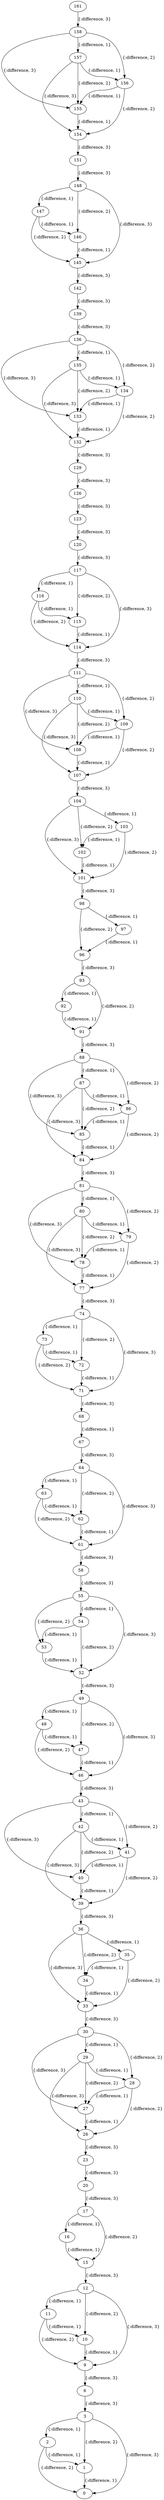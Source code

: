 strict digraph {
    53
    26
    115
    85
    33
    96
    1
    80
    62
    11
    134
    147
    110
    71
    6
    2
    23
    58
    20
    151
    136
    107
    61
    126
    52
    72
    158
    48
    84
    116
    49
    29
    98
    73
    16
    55
    43
    12
    123
    9
    154
    54
    63
    36
    15
    104
    92
    87
    27
    133
    139
    46
    67
    88
    146
    68
    77
    117
    114
    79
    34
    132
    101
    81
    0
    47
    10
    74
    42
    102
    156
    135
    78
    91
    120
    28
    3
    39
    161
    40
    64
    103
    17
    155
    97
    148
    145
    108
    35
    30
    111
    129
    109
    157
    86
    93
    41
    142
    53 -> 52 [label="{:difference, 1}"; weight=1]
    26 -> 23 [label="{:difference, 3}"; weight=1]
    115 -> 114 [label="{:difference, 1}"; weight=1]
    85 -> 84 [label="{:difference, 1}"; weight=1]
    33 -> 30 [label="{:difference, 3}"; weight=1]
    96 -> 93 [label="{:difference, 3}"; weight=1]
    1 -> 0 [label="{:difference, 1}"; weight=1]
    80 -> 78 [label="{:difference, 2}"; weight=1]
    80 -> 77 [label="{:difference, 3}"; weight=1]
    80 -> 79 [label="{:difference, 1}"; weight=1]
    62 -> 61 [label="{:difference, 1}"; weight=1]
    11 -> 9 [label="{:difference, 2}"; weight=1]
    11 -> 10 [label="{:difference, 1}"; weight=1]
    134 -> 133 [label="{:difference, 1}"; weight=1]
    134 -> 132 [label="{:difference, 2}"; weight=1]
    147 -> 145 [label="{:difference, 2}"; weight=1]
    147 -> 146 [label="{:difference, 1}"; weight=1]
    110 -> 108 [label="{:difference, 2}"; weight=1]
    110 -> 107 [label="{:difference, 3}"; weight=1]
    110 -> 109 [label="{:difference, 1}"; weight=1]
    71 -> 68 [label="{:difference, 3}"; weight=1]
    6 -> 3 [label="{:difference, 3}"; weight=1]
    2 -> 1 [label="{:difference, 1}"; weight=1]
    2 -> 0 [label="{:difference, 2}"; weight=1]
    23 -> 20 [label="{:difference, 3}"; weight=1]
    58 -> 55 [label="{:difference, 3}"; weight=1]
    20 -> 17 [label="{:difference, 3}"; weight=1]
    151 -> 148 [label="{:difference, 3}"; weight=1]
    136 -> 134 [label="{:difference, 2}"; weight=1]
    136 -> 133 [label="{:difference, 3}"; weight=1]
    136 -> 135 [label="{:difference, 1}"; weight=1]
    107 -> 104 [label="{:difference, 3}"; weight=1]
    61 -> 58 [label="{:difference, 3}"; weight=1]
    126 -> 123 [label="{:difference, 3}"; weight=1]
    52 -> 49 [label="{:difference, 3}"; weight=1]
    72 -> 71 [label="{:difference, 1}"; weight=1]
    158 -> 157 [label="{:difference, 1}"; weight=1]
    158 -> 156 [label="{:difference, 2}"; weight=1]
    158 -> 155 [label="{:difference, 3}"; weight=1]
    48 -> 46 [label="{:difference, 2}"; weight=1]
    48 -> 47 [label="{:difference, 1}"; weight=1]
    84 -> 81 [label="{:difference, 3}"; weight=1]
    116 -> 114 [label="{:difference, 2}"; weight=1]
    116 -> 115 [label="{:difference, 1}"; weight=1]
    49 -> 48 [label="{:difference, 1}"; weight=1]
    49 -> 46 [label="{:difference, 3}"; weight=1]
    49 -> 47 [label="{:difference, 2}"; weight=1]
    29 -> 28 [label="{:difference, 1}"; weight=1]
    29 -> 26 [label="{:difference, 3}"; weight=1]
    29 -> 27 [label="{:difference, 2}"; weight=1]
    98 -> 97 [label="{:difference, 1}"; weight=1]
    98 -> 96 [label="{:difference, 2}"; weight=1]
    73 -> 71 [label="{:difference, 2}"; weight=1]
    73 -> 72 [label="{:difference, 1}"; weight=1]
    16 -> 15 [label="{:difference, 1}"; weight=1]
    55 -> 54 [label="{:difference, 1}"; weight=1]
    55 -> 52 [label="{:difference, 3}"; weight=1]
    55 -> 53 [label="{:difference, 2}"; weight=1]
    43 -> 40 [label="{:difference, 3}"; weight=1]
    43 -> 42 [label="{:difference, 1}"; weight=1]
    43 -> 41 [label="{:difference, 2}"; weight=1]
    12 -> 9 [label="{:difference, 3}"; weight=1]
    12 -> 10 [label="{:difference, 2}"; weight=1]
    12 -> 11 [label="{:difference, 1}"; weight=1]
    123 -> 120 [label="{:difference, 3}"; weight=1]
    9 -> 6 [label="{:difference, 3}"; weight=1]
    154 -> 151 [label="{:difference, 3}"; weight=1]
    54 -> 52 [label="{:difference, 2}"; weight=1]
    54 -> 53 [label="{:difference, 1}"; weight=1]
    63 -> 62 [label="{:difference, 1}"; weight=1]
    63 -> 61 [label="{:difference, 2}"; weight=1]
    36 -> 33 [label="{:difference, 3}"; weight=1]
    36 -> 34 [label="{:difference, 2}"; weight=1]
    36 -> 35 [label="{:difference, 1}"; weight=1]
    15 -> 12 [label="{:difference, 3}"; weight=1]
    104 -> 103 [label="{:difference, 1}"; weight=1]
    104 -> 102 [label="{:difference, 2}"; weight=1]
    104 -> 101 [label="{:difference, 3}"; weight=1]
    92 -> 91 [label="{:difference, 1}"; weight=1]
    87 -> 85 [label="{:difference, 2}"; weight=1]
    87 -> 86 [label="{:difference, 1}"; weight=1]
    87 -> 84 [label="{:difference, 3}"; weight=1]
    27 -> 26 [label="{:difference, 1}"; weight=1]
    133 -> 132 [label="{:difference, 1}"; weight=1]
    139 -> 136 [label="{:difference, 3}"; weight=1]
    46 -> 43 [label="{:difference, 3}"; weight=1]
    67 -> 64 [label="{:difference, 3}"; weight=1]
    88 -> 85 [label="{:difference, 3}"; weight=1]
    88 -> 86 [label="{:difference, 2}"; weight=1]
    88 -> 87 [label="{:difference, 1}"; weight=1]
    146 -> 145 [label="{:difference, 1}"; weight=1]
    68 -> 67 [label="{:difference, 1}"; weight=1]
    77 -> 74 [label="{:difference, 3}"; weight=1]
    117 -> 114 [label="{:difference, 3}"; weight=1]
    117 -> 116 [label="{:difference, 1}"; weight=1]
    117 -> 115 [label="{:difference, 2}"; weight=1]
    114 -> 111 [label="{:difference, 3}"; weight=1]
    79 -> 78 [label="{:difference, 1}"; weight=1]
    79 -> 77 [label="{:difference, 2}"; weight=1]
    34 -> 33 [label="{:difference, 1}"; weight=1]
    132 -> 129 [label="{:difference, 3}"; weight=1]
    101 -> 98 [label="{:difference, 3}"; weight=1]
    81 -> 78 [label="{:difference, 3}"; weight=1]
    81 -> 80 [label="{:difference, 1}"; weight=1]
    81 -> 79 [label="{:difference, 2}"; weight=1]
    47 -> 46 [label="{:difference, 1}"; weight=1]
    10 -> 9 [label="{:difference, 1}"; weight=1]
    74 -> 73 [label="{:difference, 1}"; weight=1]
    74 -> 71 [label="{:difference, 3}"; weight=1]
    74 -> 72 [label="{:difference, 2}"; weight=1]
    42 -> 40 [label="{:difference, 2}"; weight=1]
    42 -> 39 [label="{:difference, 3}"; weight=1]
    42 -> 41 [label="{:difference, 1}"; weight=1]
    102 -> 101 [label="{:difference, 1}"; weight=1]
    156 -> 154 [label="{:difference, 2}"; weight=1]
    156 -> 155 [label="{:difference, 1}"; weight=1]
    135 -> 134 [label="{:difference, 1}"; weight=1]
    135 -> 133 [label="{:difference, 2}"; weight=1]
    135 -> 132 [label="{:difference, 3}"; weight=1]
    78 -> 77 [label="{:difference, 1}"; weight=1]
    91 -> 88 [label="{:difference, 3}"; weight=1]
    120 -> 117 [label="{:difference, 3}"; weight=1]
    28 -> 26 [label="{:difference, 2}"; weight=1]
    28 -> 27 [label="{:difference, 1}"; weight=1]
    3 -> 1 [label="{:difference, 2}"; weight=1]
    3 -> 2 [label="{:difference, 1}"; weight=1]
    3 -> 0 [label="{:difference, 3}"; weight=1]
    39 -> 36 [label="{:difference, 3}"; weight=1]
    161 -> 158 [label="{:difference, 3}"; weight=1]
    40 -> 39 [label="{:difference, 1}"; weight=1]
    64 -> 62 [label="{:difference, 2}"; weight=1]
    64 -> 63 [label="{:difference, 1}"; weight=1]
    64 -> 61 [label="{:difference, 3}"; weight=1]
    103 -> 102 [label="{:difference, 1}"; weight=1]
    103 -> 101 [label="{:difference, 2}"; weight=1]
    17 -> 15 [label="{:difference, 2}"; weight=1]
    17 -> 16 [label="{:difference, 1}"; weight=1]
    155 -> 154 [label="{:difference, 1}"; weight=1]
    97 -> 96 [label="{:difference, 1}"; weight=1]
    148 -> 145 [label="{:difference, 3}"; weight=1]
    148 -> 146 [label="{:difference, 2}"; weight=1]
    148 -> 147 [label="{:difference, 1}"; weight=1]
    145 -> 142 [label="{:difference, 3}"; weight=1]
    108 -> 107 [label="{:difference, 1}"; weight=1]
    35 -> 33 [label="{:difference, 2}"; weight=1]
    35 -> 34 [label="{:difference, 1}"; weight=1]
    30 -> 28 [label="{:difference, 2}"; weight=1]
    30 -> 27 [label="{:difference, 3}"; weight=1]
    30 -> 29 [label="{:difference, 1}"; weight=1]
    111 -> 110 [label="{:difference, 1}"; weight=1]
    111 -> 108 [label="{:difference, 3}"; weight=1]
    111 -> 109 [label="{:difference, 2}"; weight=1]
    129 -> 126 [label="{:difference, 3}"; weight=1]
    109 -> 108 [label="{:difference, 1}"; weight=1]
    109 -> 107 [label="{:difference, 2}"; weight=1]
    157 -> 154 [label="{:difference, 3}"; weight=1]
    157 -> 156 [label="{:difference, 1}"; weight=1]
    157 -> 155 [label="{:difference, 2}"; weight=1]
    86 -> 85 [label="{:difference, 1}"; weight=1]
    86 -> 84 [label="{:difference, 2}"; weight=1]
    93 -> 91 [label="{:difference, 2}"; weight=1]
    93 -> 92 [label="{:difference, 1}"; weight=1]
    41 -> 40 [label="{:difference, 1}"; weight=1]
    41 -> 39 [label="{:difference, 2}"; weight=1]
    142 -> 139 [label="{:difference, 3}"; weight=1]
}
